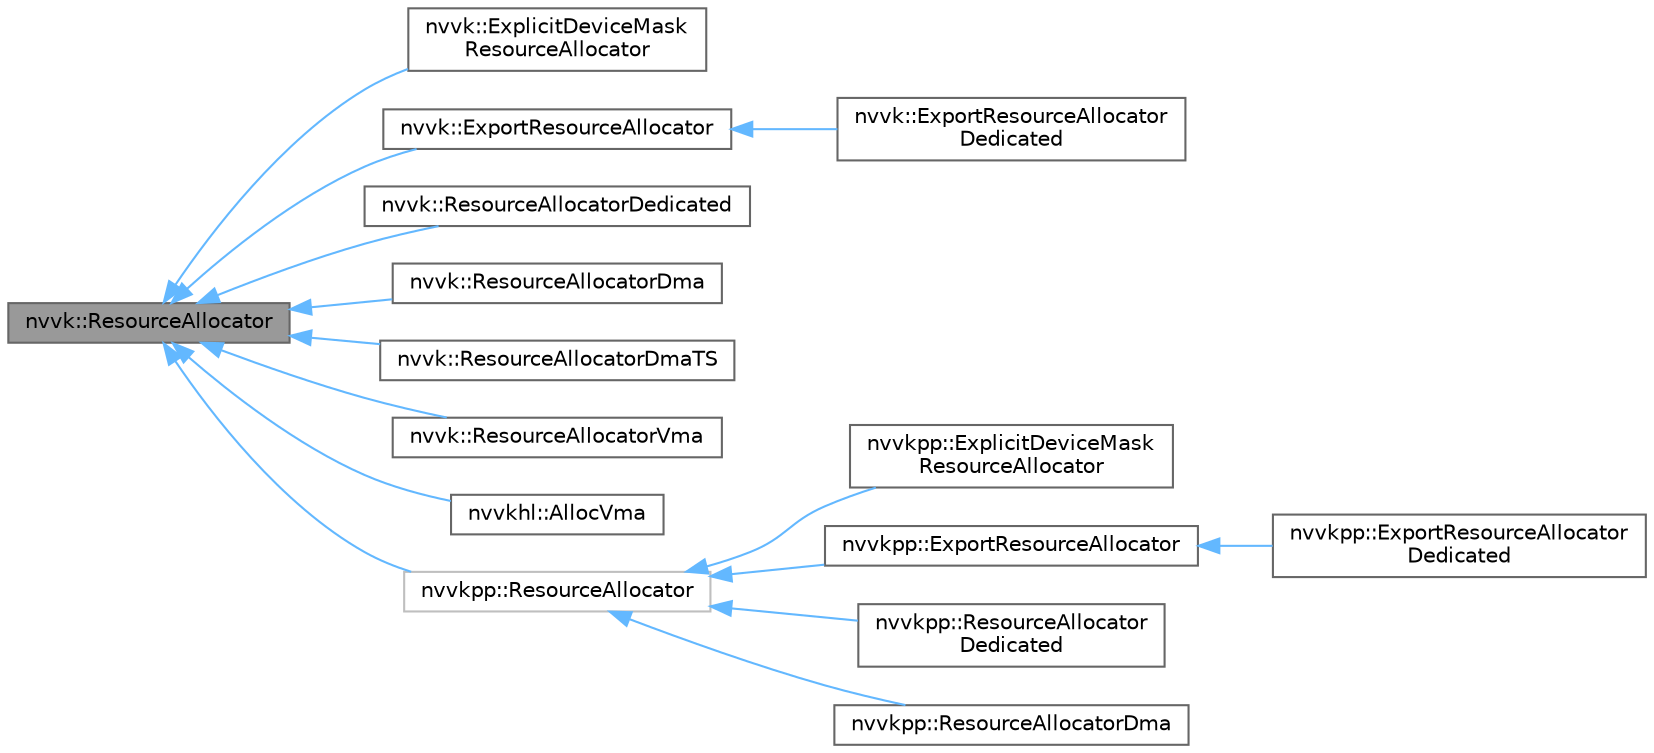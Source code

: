 digraph "nvvk::ResourceAllocator"
{
 // LATEX_PDF_SIZE
  bgcolor="transparent";
  edge [fontname=Helvetica,fontsize=10,labelfontname=Helvetica,labelfontsize=10];
  node [fontname=Helvetica,fontsize=10,shape=box,height=0.2,width=0.4];
  rankdir="LR";
  Node1 [id="Node000001",label="nvvk::ResourceAllocator",height=0.2,width=0.4,color="gray40", fillcolor="grey60", style="filled", fontcolor="black",tooltip=" "];
  Node1 -> Node2 [id="edge1_Node000001_Node000002",dir="back",color="steelblue1",style="solid",tooltip=" "];
  Node2 [id="Node000002",label="nvvk::ExplicitDeviceMask\lResourceAllocator",height=0.2,width=0.4,color="gray40", fillcolor="white", style="filled",URL="$classnvvk_1_1_explicit_device_mask_resource_allocator.html",tooltip=" "];
  Node1 -> Node3 [id="edge2_Node000001_Node000003",dir="back",color="steelblue1",style="solid",tooltip=" "];
  Node3 [id="Node000003",label="nvvk::ExportResourceAllocator",height=0.2,width=0.4,color="gray40", fillcolor="white", style="filled",URL="$classnvvk_1_1_export_resource_allocator.html",tooltip=" "];
  Node3 -> Node4 [id="edge3_Node000003_Node000004",dir="back",color="steelblue1",style="solid",tooltip=" "];
  Node4 [id="Node000004",label="nvvk::ExportResourceAllocator\lDedicated",height=0.2,width=0.4,color="gray40", fillcolor="white", style="filled",URL="$classnvvk_1_1_export_resource_allocator_dedicated.html",tooltip=" "];
  Node1 -> Node5 [id="edge4_Node000001_Node000005",dir="back",color="steelblue1",style="solid",tooltip=" "];
  Node5 [id="Node000005",label="nvvk::ResourceAllocatorDedicated",height=0.2,width=0.4,color="gray40", fillcolor="white", style="filled",URL="$classnvvk_1_1_resource_allocator_dedicated.html",tooltip=" "];
  Node1 -> Node6 [id="edge5_Node000001_Node000006",dir="back",color="steelblue1",style="solid",tooltip=" "];
  Node6 [id="Node000006",label="nvvk::ResourceAllocatorDma",height=0.2,width=0.4,color="gray40", fillcolor="white", style="filled",URL="$classnvvk_1_1_resource_allocator_dma.html",tooltip=" "];
  Node1 -> Node7 [id="edge6_Node000001_Node000007",dir="back",color="steelblue1",style="solid",tooltip=" "];
  Node7 [id="Node000007",label="nvvk::ResourceAllocatorDmaTS",height=0.2,width=0.4,color="gray40", fillcolor="white", style="filled",URL="$classnvvk_1_1_resource_allocator_dma_t_s.html",tooltip=" "];
  Node1 -> Node8 [id="edge7_Node000001_Node000008",dir="back",color="steelblue1",style="solid",tooltip=" "];
  Node8 [id="Node000008",label="nvvk::ResourceAllocatorVma",height=0.2,width=0.4,color="gray40", fillcolor="white", style="filled",URL="$classnvvk_1_1_resource_allocator_vma.html",tooltip=" "];
  Node1 -> Node9 [id="edge8_Node000001_Node000009",dir="back",color="steelblue1",style="solid",tooltip=" "];
  Node9 [id="Node000009",label="nvvkhl::AllocVma",height=0.2,width=0.4,color="gray40", fillcolor="white", style="filled",URL="$classnvvkhl_1_1_alloc_vma.html",tooltip=" "];
  Node1 -> Node10 [id="edge9_Node000001_Node000010",dir="back",color="steelblue1",style="solid",tooltip=" "];
  Node10 [id="Node000010",label="nvvkpp::ResourceAllocator",height=0.2,width=0.4,color="grey75", fillcolor="white", style="filled",URL="$classnvvkpp_1_1_resource_allocator.html",tooltip=" "];
  Node10 -> Node11 [id="edge10_Node000010_Node000011",dir="back",color="steelblue1",style="solid",tooltip=" "];
  Node11 [id="Node000011",label="nvvkpp::ExplicitDeviceMask\lResourceAllocator",height=0.2,width=0.4,color="gray40", fillcolor="white", style="filled",URL="$classnvvkpp_1_1_explicit_device_mask_resource_allocator.html",tooltip=" "];
  Node10 -> Node12 [id="edge11_Node000010_Node000012",dir="back",color="steelblue1",style="solid",tooltip=" "];
  Node12 [id="Node000012",label="nvvkpp::ExportResourceAllocator",height=0.2,width=0.4,color="gray40", fillcolor="white", style="filled",URL="$classnvvkpp_1_1_export_resource_allocator.html",tooltip=" "];
  Node12 -> Node13 [id="edge12_Node000012_Node000013",dir="back",color="steelblue1",style="solid",tooltip=" "];
  Node13 [id="Node000013",label="nvvkpp::ExportResourceAllocator\lDedicated",height=0.2,width=0.4,color="gray40", fillcolor="white", style="filled",URL="$classnvvkpp_1_1_export_resource_allocator_dedicated.html",tooltip=" "];
  Node10 -> Node14 [id="edge13_Node000010_Node000014",dir="back",color="steelblue1",style="solid",tooltip=" "];
  Node14 [id="Node000014",label="nvvkpp::ResourceAllocator\lDedicated",height=0.2,width=0.4,color="gray40", fillcolor="white", style="filled",URL="$classnvvkpp_1_1_resource_allocator_dedicated.html",tooltip=" "];
  Node10 -> Node15 [id="edge14_Node000010_Node000015",dir="back",color="steelblue1",style="solid",tooltip=" "];
  Node15 [id="Node000015",label="nvvkpp::ResourceAllocatorDma",height=0.2,width=0.4,color="gray40", fillcolor="white", style="filled",URL="$classnvvkpp_1_1_resource_allocator_dma.html",tooltip=" "];
}
